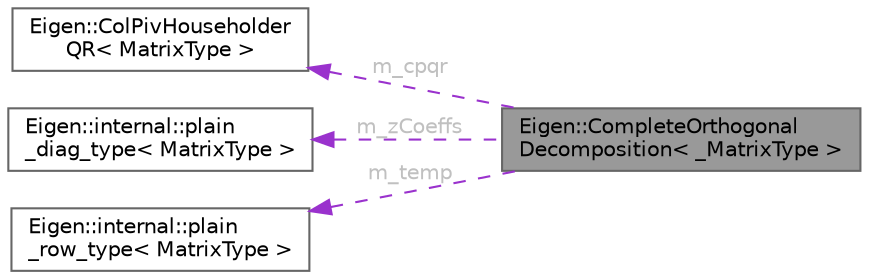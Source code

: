 digraph "Eigen::CompleteOrthogonalDecomposition&lt; _MatrixType &gt;"
{
 // LATEX_PDF_SIZE
  bgcolor="transparent";
  edge [fontname=Helvetica,fontsize=10,labelfontname=Helvetica,labelfontsize=10];
  node [fontname=Helvetica,fontsize=10,shape=box,height=0.2,width=0.4];
  rankdir="LR";
  Node1 [id="Node000001",label="Eigen::CompleteOrthogonal\lDecomposition\< _MatrixType \>",height=0.2,width=0.4,color="gray40", fillcolor="grey60", style="filled", fontcolor="black",tooltip="Complete orthogonal decomposition (COD) of a matrix."];
  Node2 -> Node1 [id="edge1_Node000001_Node000002",dir="back",color="darkorchid3",style="dashed",tooltip=" ",label=" m_cpqr",fontcolor="grey" ];
  Node2 [id="Node000002",label="Eigen::ColPivHouseholder\lQR\< MatrixType \>",height=0.2,width=0.4,color="gray40", fillcolor="white", style="filled",URL="$class_eigen_1_1_col_piv_householder_q_r.html",tooltip=" "];
  Node3 -> Node1 [id="edge2_Node000001_Node000003",dir="back",color="darkorchid3",style="dashed",tooltip=" ",label=" m_zCoeffs",fontcolor="grey" ];
  Node3 [id="Node000003",label="Eigen::internal::plain\l_diag_type\< MatrixType \>",height=0.2,width=0.4,color="gray40", fillcolor="white", style="filled",URL="$struct_eigen_1_1internal_1_1plain__diag__type.html",tooltip=" "];
  Node4 -> Node1 [id="edge3_Node000001_Node000004",dir="back",color="darkorchid3",style="dashed",tooltip=" ",label=" m_temp",fontcolor="grey" ];
  Node4 [id="Node000004",label="Eigen::internal::plain\l_row_type\< MatrixType \>",height=0.2,width=0.4,color="gray40", fillcolor="white", style="filled",URL="$struct_eigen_1_1internal_1_1plain__row__type.html",tooltip=" "];
}
